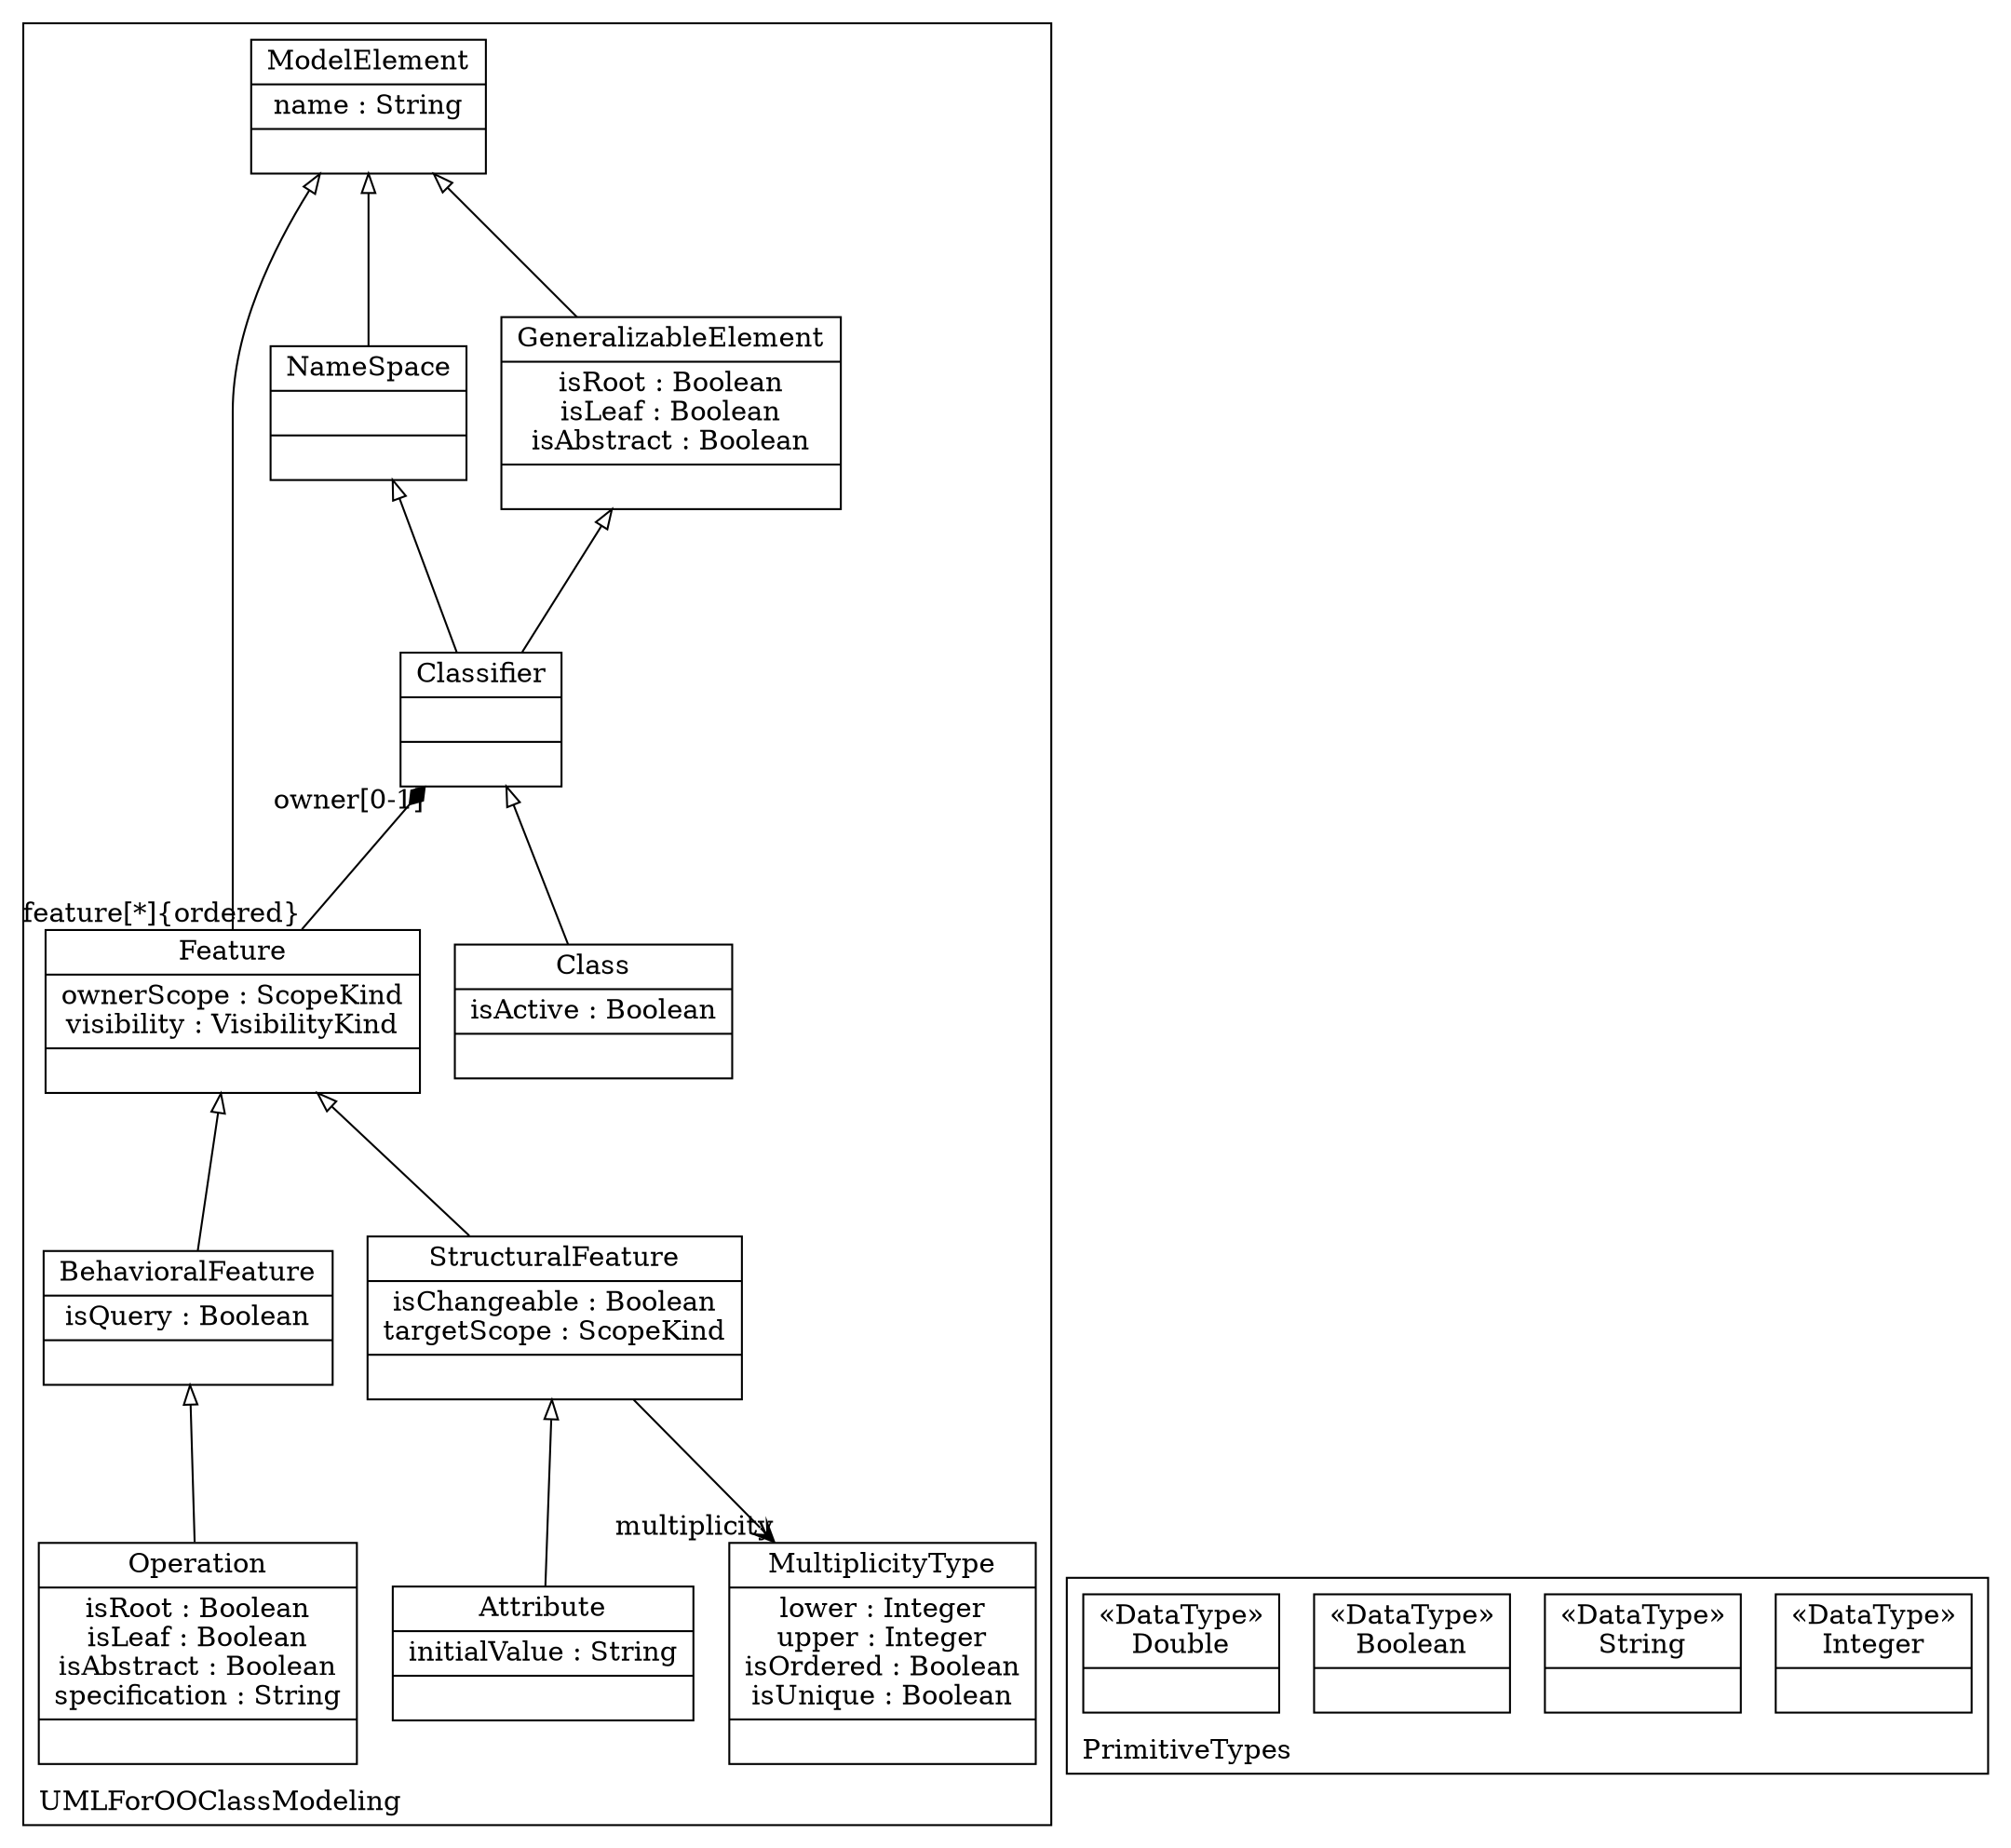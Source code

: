 digraph "KM3 Model in DOT" {
graph[rankdir=BT,labeljust=l,labelloc=t,nodeSep=0.75,compound=true];
 subgraph "cluster_UMLForOOClassModeling"{
labelloc=t
color=black
label=UMLForOOClassModeling
 node[shape=record];
MultiplicityType[label="{MultiplicityType|lower : Integer\nupper : Integer\nisOrdered : Boolean\nisUnique : Boolean| }"]
;
 node[shape=record];
ModelElement[label="{ModelElement|name : String| }"]
;
 node[shape=record];
Feature[label="{Feature|ownerScope : ScopeKind\nvisibility : VisibilityKind| }"]
 Feature->Classifier[arrowhead=diamond,arrowtail=none,headlabel="owner[0-1]",taillabel="feature[*]{ordered}",group=Classifier,minlen=2,constraint=true,]
 Feature->ModelElement[arrowhead=onormal,group=ModelElement,minlen=2,constraint=true,]
;
 node[shape=record];
NameSpace[label="{NameSpace| | }"]
 NameSpace->ModelElement[arrowhead=onormal,group=ModelElement,minlen=2,constraint=true,]
;
 node[shape=record];
GeneralizableElement[label="{GeneralizableElement|isRoot : Boolean\nisLeaf : Boolean\nisAbstract : Boolean| }"]
 GeneralizableElement->ModelElement[arrowhead=onormal,group=ModelElement,minlen=2,constraint=true,]
;
 node[shape=record];
Classifier[label="{Classifier| | }"]
 Classifier->NameSpace[arrowhead=onormal,group=NameSpace,minlen=2,constraint=true,]
 Classifier->GeneralizableElement[arrowhead=onormal,group=GeneralizableElement,minlen=2,constraint=true,]
;
 node[shape=record];
Class[label="{Class|isActive : Boolean| }"]
 Class->Classifier[arrowhead=onormal,group=Classifier,minlen=2,constraint=true,]
;
 node[shape=record];
StructuralFeature[label="{StructuralFeature|isChangeable : Boolean\ntargetScope : ScopeKind| }"]
 StructuralFeature->MultiplicityType[arrowhead=vee,arrowtail=none,headlabel="multiplicity",group=MultiplicityType,minlen=2,constraint=false,]
 StructuralFeature->Feature[arrowhead=onormal,group=Feature,minlen=2,constraint=true,]
;
 node[shape=record];
Attribute[label="{Attribute|initialValue : String| }"]
 Attribute->StructuralFeature[arrowhead=onormal,group=StructuralFeature,minlen=2,constraint=true,]
;
 node[shape=record];
BehavioralFeature[label="{BehavioralFeature|isQuery : Boolean| }"]
 BehavioralFeature->Feature[arrowhead=onormal,group=Feature,minlen=2,constraint=true,]
;
 node[shape=record];
Operation[label="{Operation|isRoot : Boolean\nisLeaf : Boolean\nisAbstract : Boolean\nspecification : String| }"]
 Operation->BehavioralFeature[arrowhead=onormal,group=BehavioralFeature,minlen=2,constraint=true,]
;

} subgraph "cluster_PrimitiveTypes"{
labelloc=t
color=black
label=PrimitiveTypes
 node[shape=record];
Integer[label="{&#171;DataType&#187;\nInteger|}"]
;
 node[shape=record];
String[label="{&#171;DataType&#187;\nString|}"]
;
 node[shape=record];
Boolean[label="{&#171;DataType&#187;\nBoolean|}"]
;
 node[shape=record];
Double[label="{&#171;DataType&#187;\nDouble|}"]
;

}
}